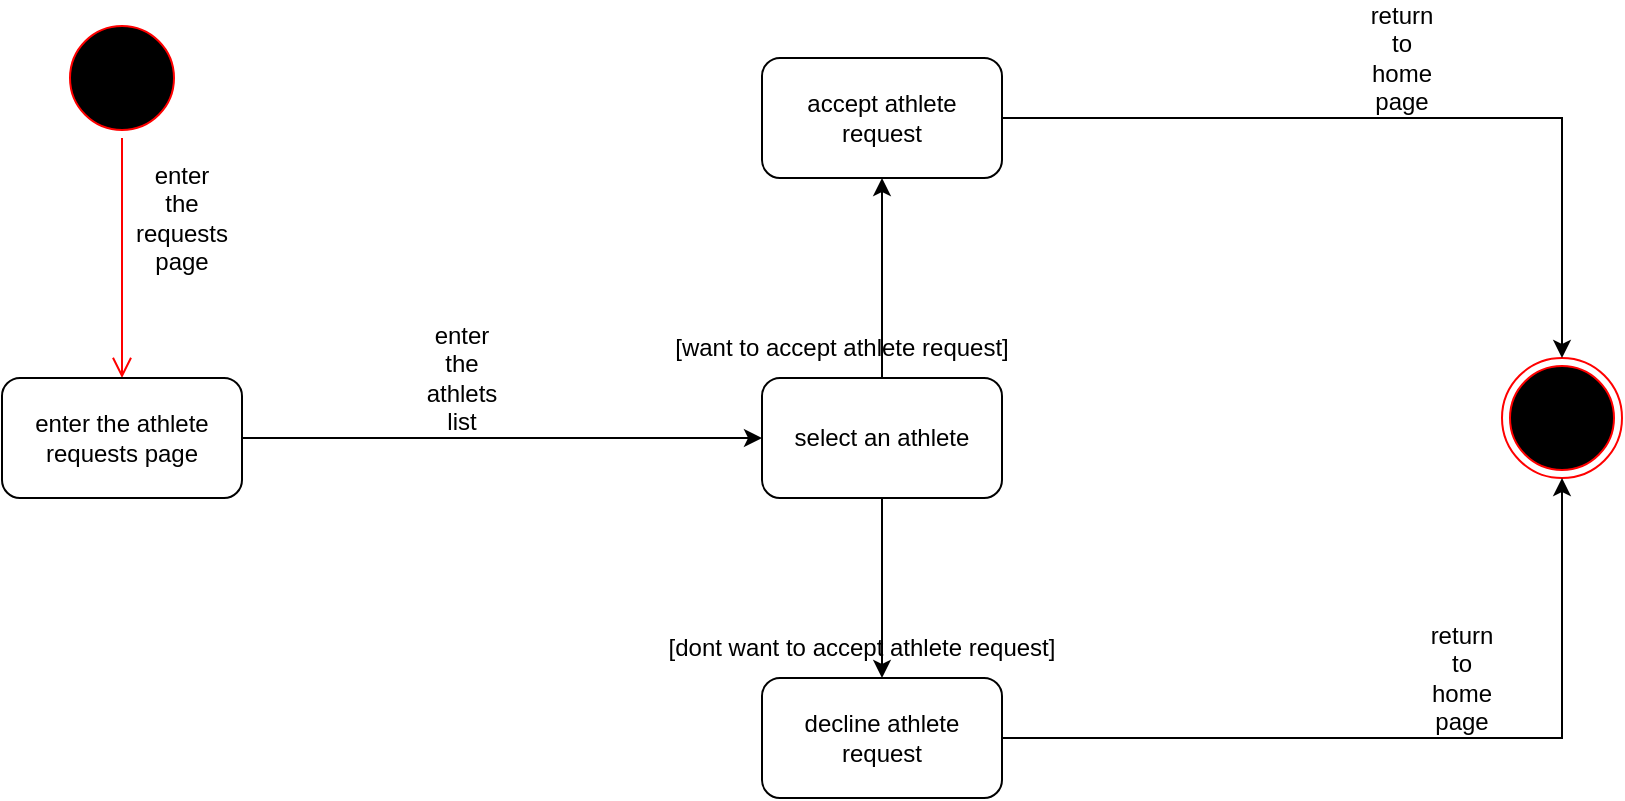 <mxfile version="12.4.2" type="github" pages="1">
  <diagram id="t9TvNksNv6yPnYI62Fsn" name="Page-1">
    <mxGraphModel dx="1888" dy="580" grid="1" gridSize="10" guides="1" tooltips="1" connect="1" arrows="1" fold="1" page="1" pageScale="1" pageWidth="850" pageHeight="1100" math="0" shadow="0">
      <root>
        <mxCell id="0"/>
        <mxCell id="1" parent="0"/>
        <mxCell id="fmwO15psb7VLjq17ENgt-1" value="" style="ellipse;html=1;shape=startState;fillColor=#000000;strokeColor=#ff0000;" vertex="1" parent="1">
          <mxGeometry x="10" y="190" width="60" height="60" as="geometry"/>
        </mxCell>
        <mxCell id="fmwO15psb7VLjq17ENgt-2" value="" style="edgeStyle=orthogonalEdgeStyle;html=1;verticalAlign=bottom;endArrow=open;endSize=8;strokeColor=#ff0000;entryX=0.5;entryY=0;entryDx=0;entryDy=0;" edge="1" source="fmwO15psb7VLjq17ENgt-1" parent="1" target="fmwO15psb7VLjq17ENgt-4">
          <mxGeometry relative="1" as="geometry">
            <mxPoint x="100" y="370" as="targetPoint"/>
            <Array as="points"/>
          </mxGeometry>
        </mxCell>
        <mxCell id="fmwO15psb7VLjq17ENgt-3" value="" style="ellipse;html=1;shape=endState;fillColor=#000000;strokeColor=#ff0000;" vertex="1" parent="1">
          <mxGeometry x="730" y="360" width="60" height="60" as="geometry"/>
        </mxCell>
        <mxCell id="fmwO15psb7VLjq17ENgt-5" style="edgeStyle=orthogonalEdgeStyle;rounded=0;orthogonalLoop=1;jettySize=auto;html=1;entryX=0;entryY=0.5;entryDx=0;entryDy=0;" edge="1" parent="1" source="fmwO15psb7VLjq17ENgt-4" target="fmwO15psb7VLjq17ENgt-6">
          <mxGeometry relative="1" as="geometry">
            <mxPoint x="240" y="400" as="targetPoint"/>
          </mxGeometry>
        </mxCell>
        <mxCell id="fmwO15psb7VLjq17ENgt-4" value="enter the athlete requests page" style="rounded=1;whiteSpace=wrap;html=1;" vertex="1" parent="1">
          <mxGeometry x="-20" y="370" width="120" height="60" as="geometry"/>
        </mxCell>
        <mxCell id="fmwO15psb7VLjq17ENgt-9" style="edgeStyle=orthogonalEdgeStyle;rounded=0;orthogonalLoop=1;jettySize=auto;html=1;" edge="1" parent="1" source="fmwO15psb7VLjq17ENgt-6" target="fmwO15psb7VLjq17ENgt-8">
          <mxGeometry relative="1" as="geometry"/>
        </mxCell>
        <mxCell id="fmwO15psb7VLjq17ENgt-10" style="edgeStyle=orthogonalEdgeStyle;rounded=0;orthogonalLoop=1;jettySize=auto;html=1;entryX=0.5;entryY=0;entryDx=0;entryDy=0;" edge="1" parent="1" source="fmwO15psb7VLjq17ENgt-6" target="fmwO15psb7VLjq17ENgt-7">
          <mxGeometry relative="1" as="geometry"/>
        </mxCell>
        <mxCell id="fmwO15psb7VLjq17ENgt-6" value="select an athlete" style="rounded=1;whiteSpace=wrap;html=1;" vertex="1" parent="1">
          <mxGeometry x="360" y="370" width="120" height="60" as="geometry"/>
        </mxCell>
        <mxCell id="fmwO15psb7VLjq17ENgt-14" style="edgeStyle=orthogonalEdgeStyle;rounded=0;orthogonalLoop=1;jettySize=auto;html=1;entryX=0.5;entryY=1;entryDx=0;entryDy=0;" edge="1" parent="1" source="fmwO15psb7VLjq17ENgt-7" target="fmwO15psb7VLjq17ENgt-3">
          <mxGeometry relative="1" as="geometry"/>
        </mxCell>
        <mxCell id="fmwO15psb7VLjq17ENgt-7" value="decline athlete request" style="rounded=1;whiteSpace=wrap;html=1;" vertex="1" parent="1">
          <mxGeometry x="360" y="520" width="120" height="60" as="geometry"/>
        </mxCell>
        <mxCell id="fmwO15psb7VLjq17ENgt-13" style="edgeStyle=orthogonalEdgeStyle;rounded=0;orthogonalLoop=1;jettySize=auto;html=1;entryX=0.5;entryY=0;entryDx=0;entryDy=0;" edge="1" parent="1" source="fmwO15psb7VLjq17ENgt-8" target="fmwO15psb7VLjq17ENgt-3">
          <mxGeometry relative="1" as="geometry"/>
        </mxCell>
        <mxCell id="fmwO15psb7VLjq17ENgt-8" value="accept athlete request" style="rounded=1;whiteSpace=wrap;html=1;" vertex="1" parent="1">
          <mxGeometry x="360" y="210" width="120" height="60" as="geometry"/>
        </mxCell>
        <mxCell id="fmwO15psb7VLjq17ENgt-11" value="[dont want to accept athlete request]" style="text;html=1;strokeColor=none;fillColor=none;align=center;verticalAlign=middle;whiteSpace=wrap;rounded=0;" vertex="1" parent="1">
          <mxGeometry x="310" y="500" width="200" height="10" as="geometry"/>
        </mxCell>
        <mxCell id="fmwO15psb7VLjq17ENgt-12" value="[want to accept athlete request]" style="text;html=1;strokeColor=none;fillColor=none;align=center;verticalAlign=middle;whiteSpace=wrap;rounded=0;" vertex="1" parent="1">
          <mxGeometry x="300" y="350" width="200" height="10" as="geometry"/>
        </mxCell>
        <mxCell id="fmwO15psb7VLjq17ENgt-15" value="enter the requests page" style="text;html=1;strokeColor=none;fillColor=none;align=center;verticalAlign=middle;whiteSpace=wrap;rounded=0;" vertex="1" parent="1">
          <mxGeometry x="50" y="280" width="40" height="20" as="geometry"/>
        </mxCell>
        <mxCell id="fmwO15psb7VLjq17ENgt-21" value="enter the athlets list" style="text;html=1;strokeColor=none;fillColor=none;align=center;verticalAlign=middle;whiteSpace=wrap;rounded=0;" vertex="1" parent="1">
          <mxGeometry x="190" y="360" width="40" height="20" as="geometry"/>
        </mxCell>
        <mxCell id="fmwO15psb7VLjq17ENgt-23" value="return to home page" style="text;html=1;strokeColor=none;fillColor=none;align=center;verticalAlign=middle;whiteSpace=wrap;rounded=0;" vertex="1" parent="1">
          <mxGeometry x="690" y="510" width="40" height="20" as="geometry"/>
        </mxCell>
        <mxCell id="fmwO15psb7VLjq17ENgt-26" value="return to home page" style="text;html=1;strokeColor=none;fillColor=none;align=center;verticalAlign=middle;whiteSpace=wrap;rounded=0;" vertex="1" parent="1">
          <mxGeometry x="660" y="200" width="40" height="20" as="geometry"/>
        </mxCell>
      </root>
    </mxGraphModel>
  </diagram>
</mxfile>
